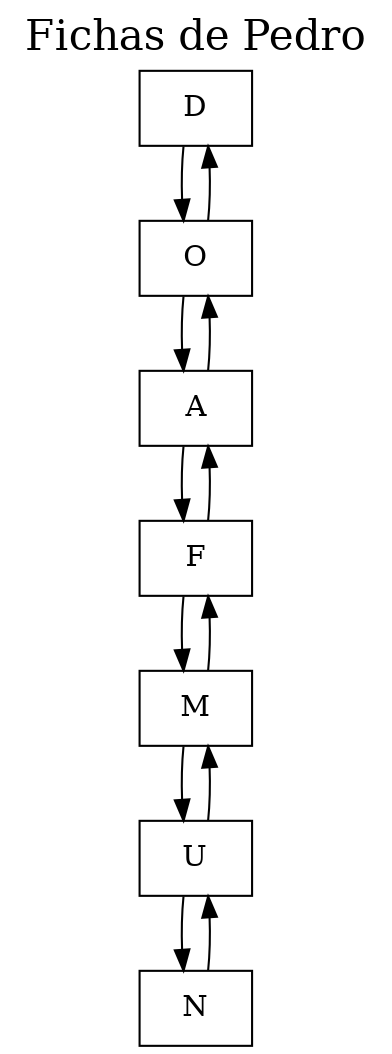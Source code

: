 digraph G {graph[label="Fichas de Pedro", labelloc=t, fontsize=20]
node[shape = box];
Nodo0 [label = "D"];
Nodo1 [label = "O"];
Nodo2 [label = "A"];
Nodo3 [label = "F"];
Nodo4 [label = "M"];
Nodo5 [label = "U"];
Nodo6 [label = "N"];
Nodo0->Nodo1;
Nodo1->Nodo0;
Nodo1->Nodo2;
Nodo2->Nodo1;
Nodo2->Nodo3;
Nodo3->Nodo2;
Nodo3->Nodo4;
Nodo4->Nodo3;
Nodo4->Nodo5;
Nodo5->Nodo4;
Nodo5->Nodo6;
Nodo6->Nodo5;
}